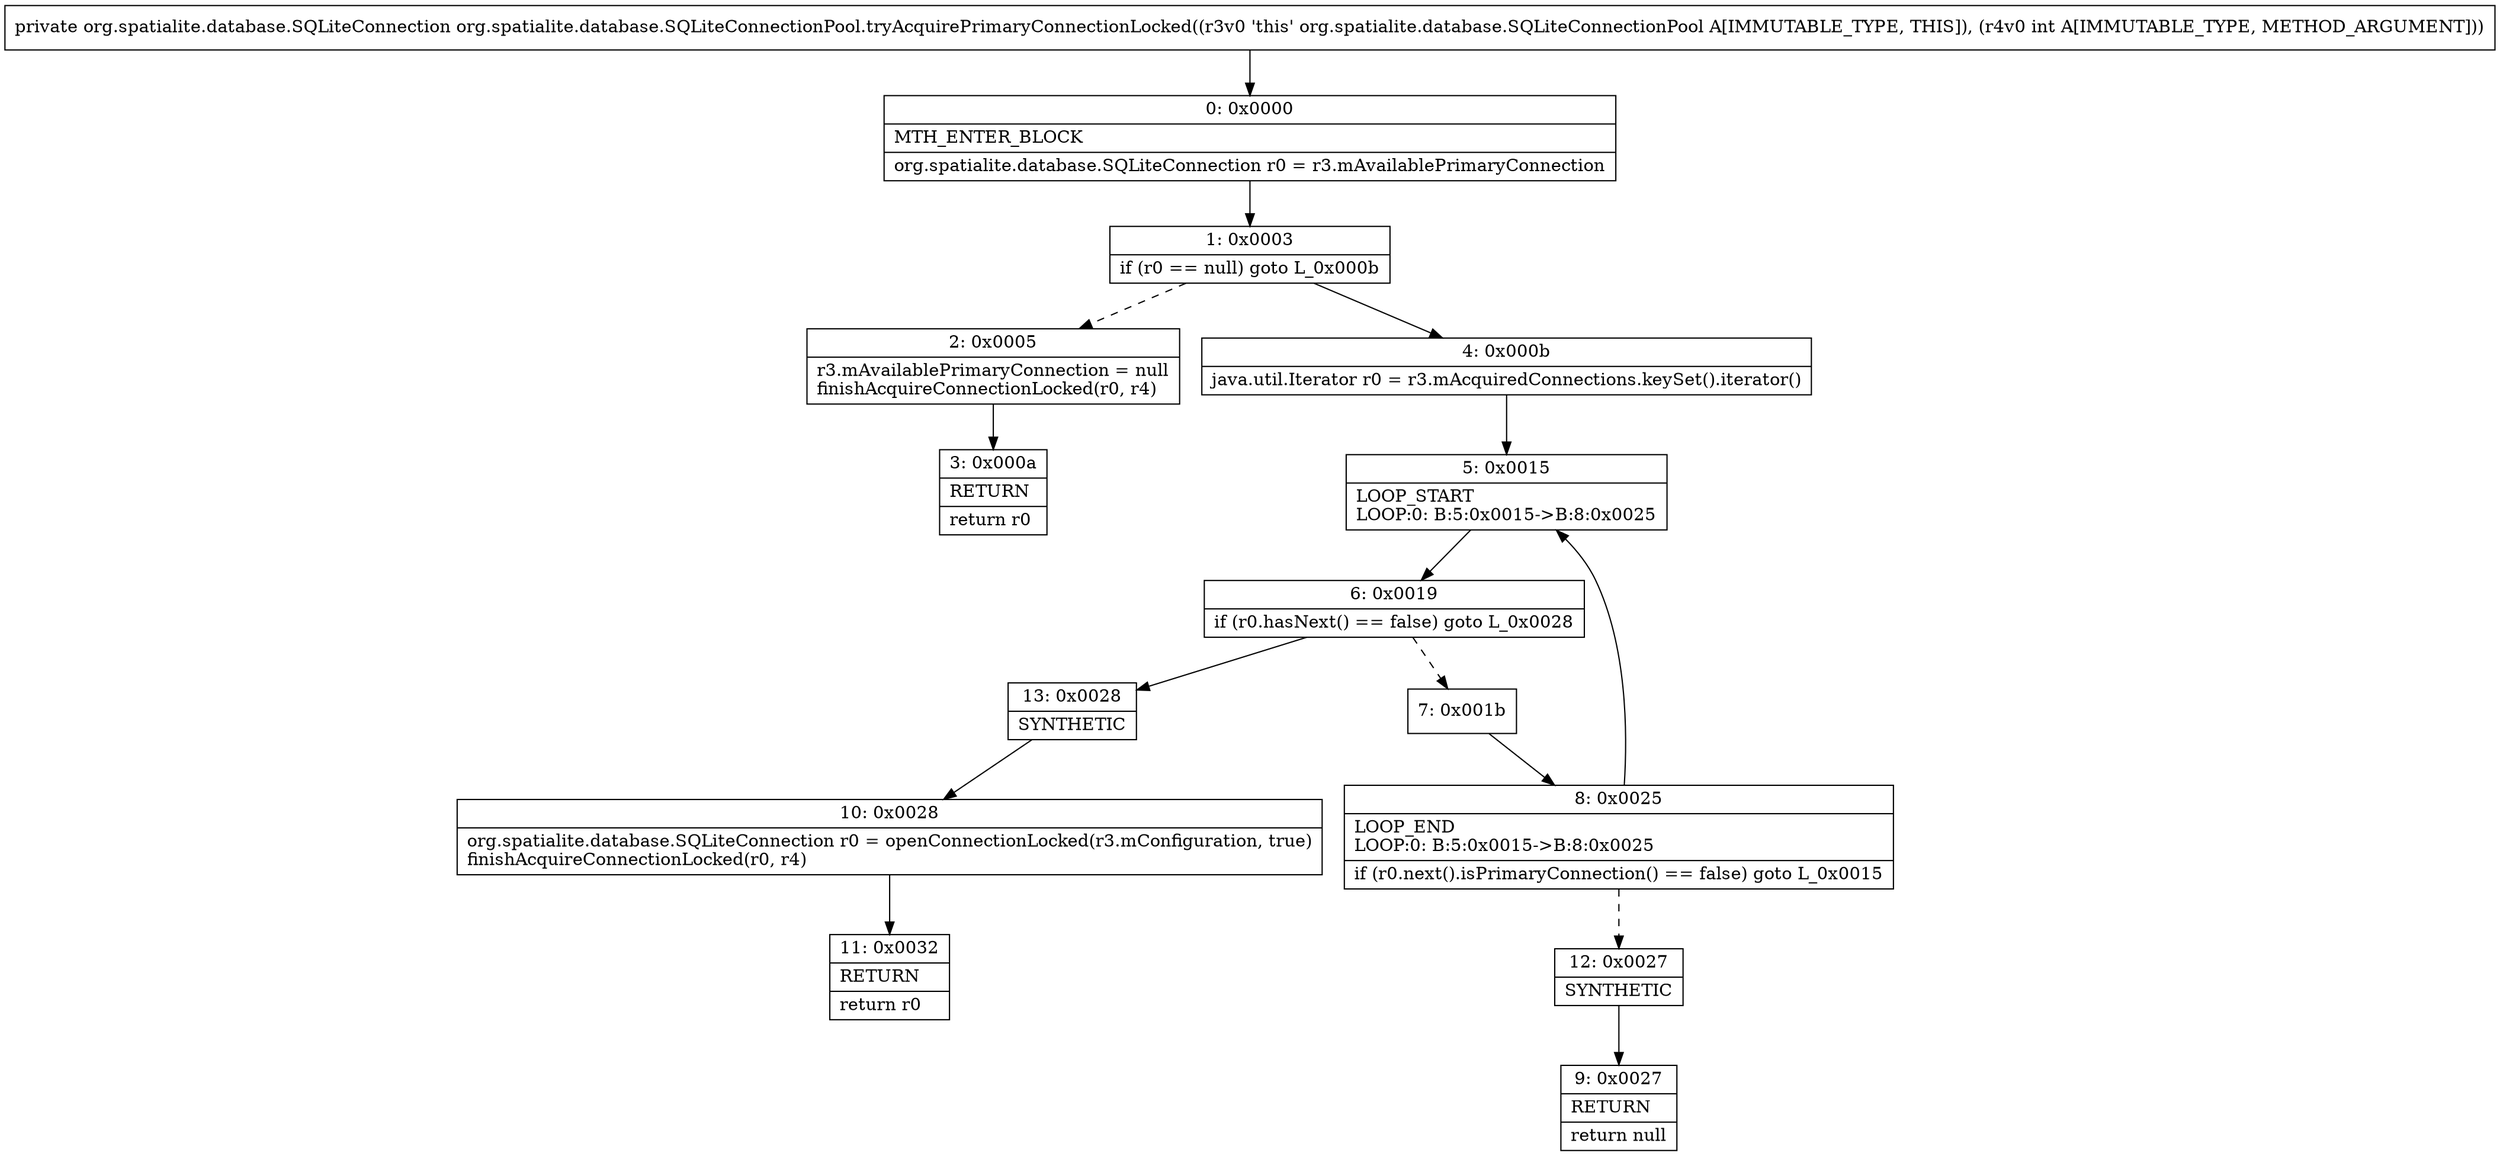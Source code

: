 digraph "CFG fororg.spatialite.database.SQLiteConnectionPool.tryAcquirePrimaryConnectionLocked(I)Lorg\/spatialite\/database\/SQLiteConnection;" {
Node_0 [shape=record,label="{0\:\ 0x0000|MTH_ENTER_BLOCK\l|org.spatialite.database.SQLiteConnection r0 = r3.mAvailablePrimaryConnection\l}"];
Node_1 [shape=record,label="{1\:\ 0x0003|if (r0 == null) goto L_0x000b\l}"];
Node_2 [shape=record,label="{2\:\ 0x0005|r3.mAvailablePrimaryConnection = null\lfinishAcquireConnectionLocked(r0, r4)\l}"];
Node_3 [shape=record,label="{3\:\ 0x000a|RETURN\l|return r0\l}"];
Node_4 [shape=record,label="{4\:\ 0x000b|java.util.Iterator r0 = r3.mAcquiredConnections.keySet().iterator()\l}"];
Node_5 [shape=record,label="{5\:\ 0x0015|LOOP_START\lLOOP:0: B:5:0x0015\-\>B:8:0x0025\l}"];
Node_6 [shape=record,label="{6\:\ 0x0019|if (r0.hasNext() == false) goto L_0x0028\l}"];
Node_7 [shape=record,label="{7\:\ 0x001b}"];
Node_8 [shape=record,label="{8\:\ 0x0025|LOOP_END\lLOOP:0: B:5:0x0015\-\>B:8:0x0025\l|if (r0.next().isPrimaryConnection() == false) goto L_0x0015\l}"];
Node_9 [shape=record,label="{9\:\ 0x0027|RETURN\l|return null\l}"];
Node_10 [shape=record,label="{10\:\ 0x0028|org.spatialite.database.SQLiteConnection r0 = openConnectionLocked(r3.mConfiguration, true)\lfinishAcquireConnectionLocked(r0, r4)\l}"];
Node_11 [shape=record,label="{11\:\ 0x0032|RETURN\l|return r0\l}"];
Node_12 [shape=record,label="{12\:\ 0x0027|SYNTHETIC\l}"];
Node_13 [shape=record,label="{13\:\ 0x0028|SYNTHETIC\l}"];
MethodNode[shape=record,label="{private org.spatialite.database.SQLiteConnection org.spatialite.database.SQLiteConnectionPool.tryAcquirePrimaryConnectionLocked((r3v0 'this' org.spatialite.database.SQLiteConnectionPool A[IMMUTABLE_TYPE, THIS]), (r4v0 int A[IMMUTABLE_TYPE, METHOD_ARGUMENT])) }"];
MethodNode -> Node_0;
Node_0 -> Node_1;
Node_1 -> Node_2[style=dashed];
Node_1 -> Node_4;
Node_2 -> Node_3;
Node_4 -> Node_5;
Node_5 -> Node_6;
Node_6 -> Node_7[style=dashed];
Node_6 -> Node_13;
Node_7 -> Node_8;
Node_8 -> Node_5;
Node_8 -> Node_12[style=dashed];
Node_10 -> Node_11;
Node_12 -> Node_9;
Node_13 -> Node_10;
}

